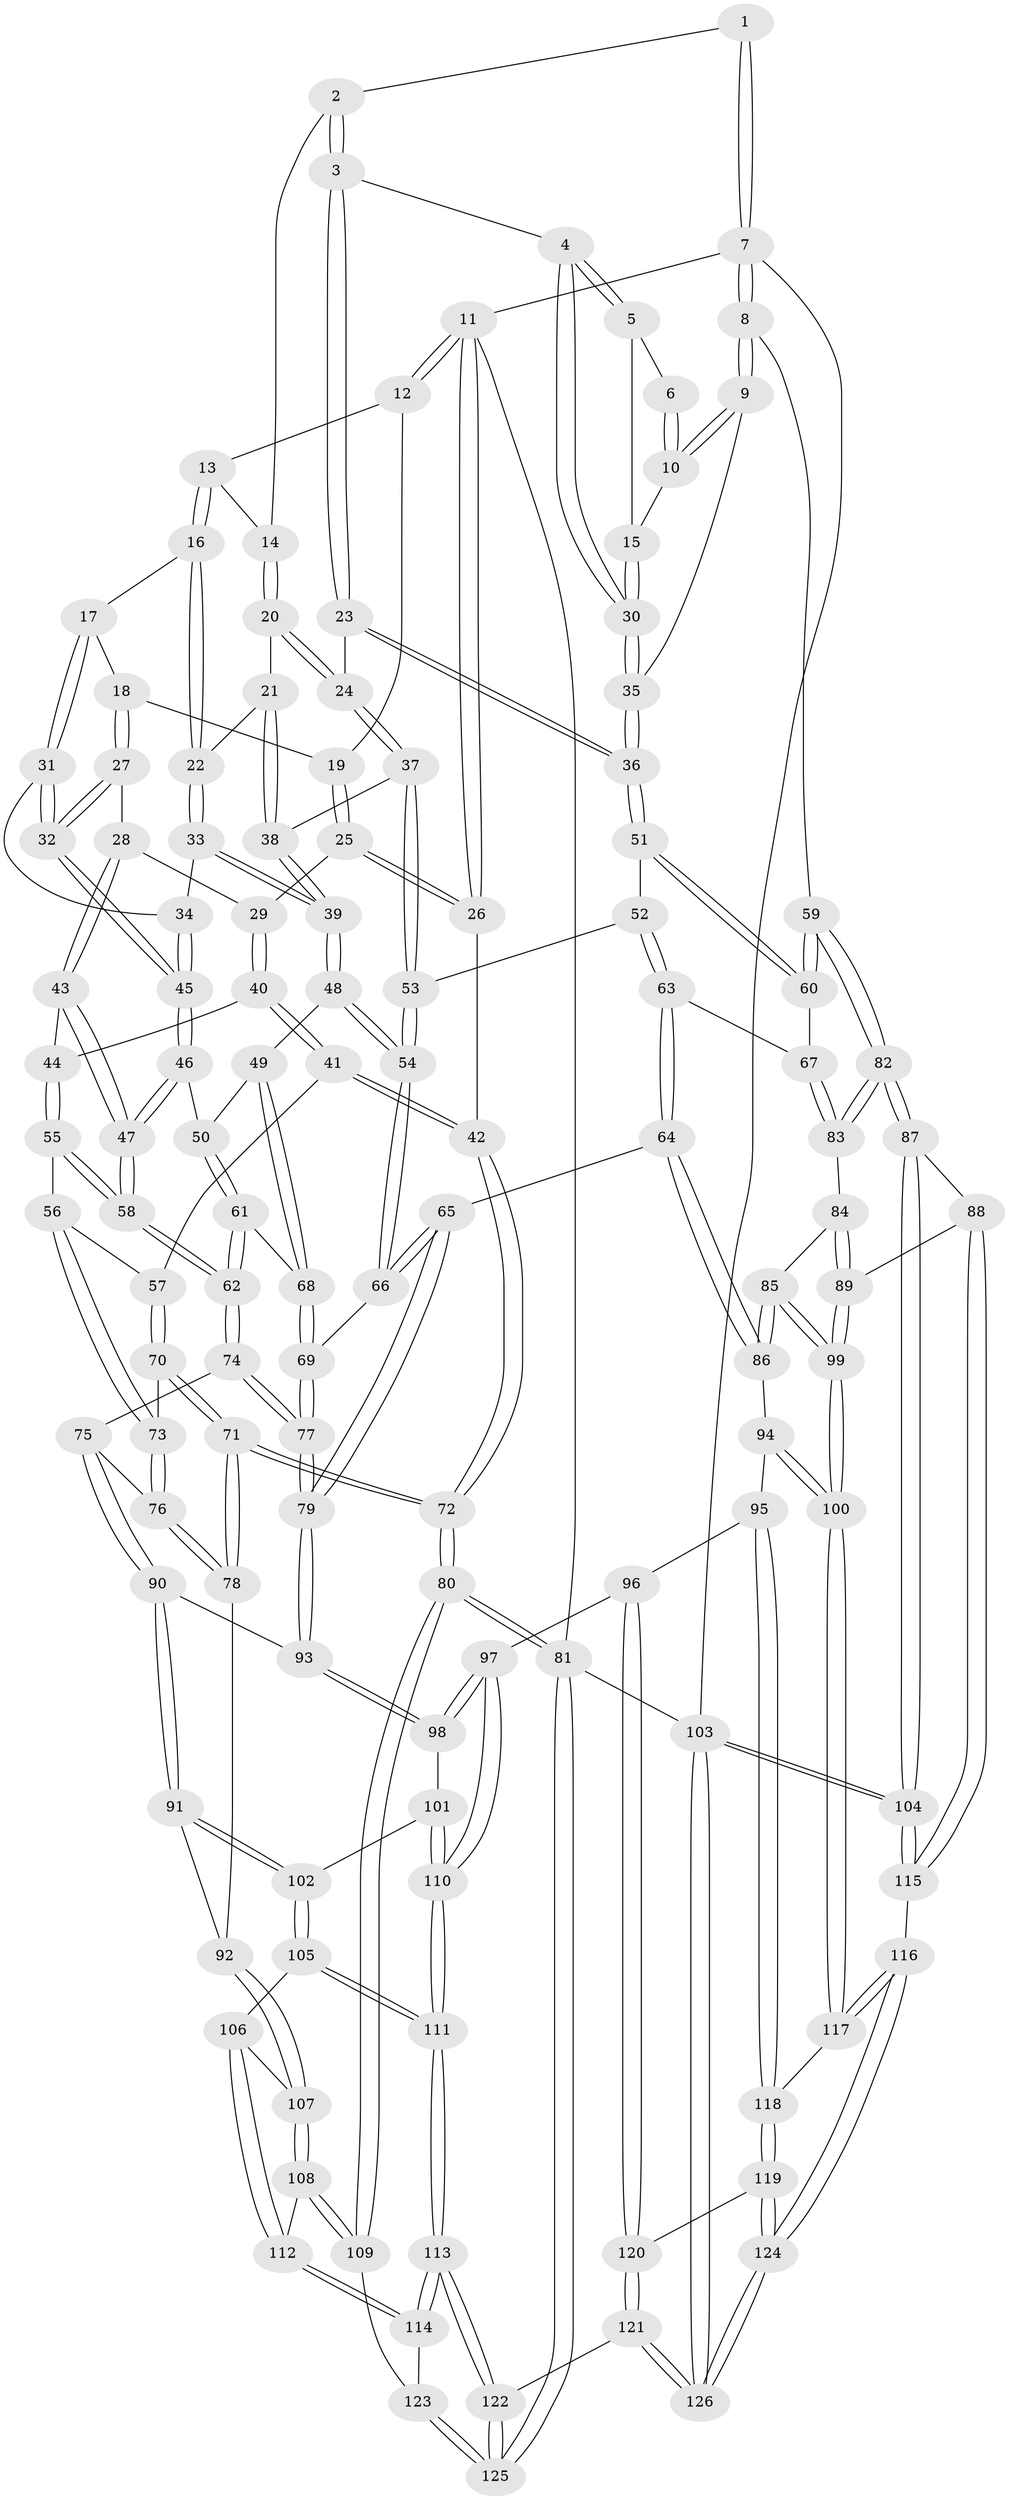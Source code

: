// Generated by graph-tools (version 1.1) at 2025/00/03/09/25 05:00:38]
// undirected, 126 vertices, 312 edges
graph export_dot {
graph [start="1"]
  node [color=gray90,style=filled];
  1 [pos="+0.9130732559092355+0"];
  2 [pos="+0.666724719616705+0"];
  3 [pos="+0.7425240055271072+0.08142213201606267"];
  4 [pos="+0.8249495790463784+0.10387721764525858"];
  5 [pos="+0.8788478249667243+0.017377588908345166"];
  6 [pos="+0.8941550683024514+0"];
  7 [pos="+1+0"];
  8 [pos="+1+0.09309093514235439"];
  9 [pos="+1+0.12916370930898297"];
  10 [pos="+0.954440149533792+0.09916469389198793"];
  11 [pos="+0+0"];
  12 [pos="+0.20621242656566716+0"];
  13 [pos="+0.5580593296916165+0"];
  14 [pos="+0.5715129798870275+0"];
  15 [pos="+0.9308852896298964+0.08937014920395318"];
  16 [pos="+0.45114793578910367+0.057523433766613584"];
  17 [pos="+0.42274825487175083+0.07416613881997573"];
  18 [pos="+0.27683478898752806+0.017138463244860232"];
  19 [pos="+0.2455203722683377+0"];
  20 [pos="+0.5853656311804777+0.05348048596454262"];
  21 [pos="+0.5246377599547419+0.14131140941498166"];
  22 [pos="+0.5096038896077799+0.14713549960061462"];
  23 [pos="+0.7144952621045225+0.12421753416301842"];
  24 [pos="+0.6697452439160364+0.1738216049845251"];
  25 [pos="+0.161337954555198+0.13602560903501978"];
  26 [pos="+0+0.11368290699161143"];
  27 [pos="+0.3142981321974187+0.15974394595538072"];
  28 [pos="+0.27886943208430237+0.17136313808314707"];
  29 [pos="+0.17355942541899488+0.1518685168157469"];
  30 [pos="+0.836408933180672+0.11869811214589297"];
  31 [pos="+0.42030618398823705+0.07845493402348575"];
  32 [pos="+0.32768197261505394+0.16715333378406608"];
  33 [pos="+0.4910875343369485+0.18403194081631669"];
  34 [pos="+0.4392170792785226+0.19354499947246354"];
  35 [pos="+0.8682846860976927+0.21497400871098665"];
  36 [pos="+0.8620201559997072+0.23228275517127583"];
  37 [pos="+0.6696074653261433+0.17428928365972124"];
  38 [pos="+0.6246981812497326+0.17362449498925273"];
  39 [pos="+0.5232676534136868+0.2327860371084222"];
  40 [pos="+0.1698566433244312+0.231633764377118"];
  41 [pos="+0.10070422065107079+0.27849056594505933"];
  42 [pos="+0+0.13586294413011019"];
  43 [pos="+0.24602866487199615+0.22474212769407545"];
  44 [pos="+0.20771341535399265+0.2495599896307654"];
  45 [pos="+0.3723504205545851+0.22529261767037237"];
  46 [pos="+0.3713470104139506+0.24688527421178136"];
  47 [pos="+0.3040271593954699+0.3085151333741547"];
  48 [pos="+0.5373633044379383+0.28768786956179887"];
  49 [pos="+0.4850633317446316+0.3216108981693148"];
  50 [pos="+0.4046017792094741+0.28252240200197803"];
  51 [pos="+0.8562673432975368+0.2565672862376561"];
  52 [pos="+0.7513536095318586+0.2823749618505489"];
  53 [pos="+0.6899415713234207+0.2673134231462948"];
  54 [pos="+0.6369627584084177+0.3135479072932781"];
  55 [pos="+0.24589622483765378+0.3499984351464505"];
  56 [pos="+0.2061341928248673+0.36316474312757085"];
  57 [pos="+0.12825954444766138+0.32941935361831176"];
  58 [pos="+0.2718423957822361+0.3526963612069046"];
  59 [pos="+1+0.4147485423044932"];
  60 [pos="+0.9437390445625102+0.35323740736792053"];
  61 [pos="+0.38760158558401914+0.3798641456457471"];
  62 [pos="+0.3241512886907462+0.4251470680752506"];
  63 [pos="+0.7855000167641609+0.467738938219555"];
  64 [pos="+0.6941506077594931+0.5127821285439079"];
  65 [pos="+0.6758014709563465+0.49941651155676653"];
  66 [pos="+0.6303396344703578+0.39094059380402807"];
  67 [pos="+0.7980136581357895+0.4678211740204494"];
  68 [pos="+0.47773584391841456+0.3832466936329305"];
  69 [pos="+0.490641590968125+0.4208829239256804"];
  70 [pos="+0.07085452188560251+0.4102723421312083"];
  71 [pos="+0+0.5500961879381396"];
  72 [pos="+0+0.5573270382605897"];
  73 [pos="+0.1793667185712522+0.42575933516050246"];
  74 [pos="+0.3279210626184145+0.4474491158173543"];
  75 [pos="+0.2418635876608883+0.538465059519006"];
  76 [pos="+0.17754794595805842+0.5137045280515277"];
  77 [pos="+0.46257380931591124+0.5253351646364783"];
  78 [pos="+0.02159228352629861+0.5550582296650709"];
  79 [pos="+0.46350023336073215+0.5275240017079549"];
  80 [pos="+0+0.6254976070815966"];
  81 [pos="+0+1"];
  82 [pos="+1+0.5365207182308401"];
  83 [pos="+0.8631385600844623+0.527711460443185"];
  84 [pos="+0.8628347656318167+0.5301277689762441"];
  85 [pos="+0.7953327833019338+0.6584033976567424"];
  86 [pos="+0.6949450660103169+0.541014619697769"];
  87 [pos="+1+0.6175483304673118"];
  88 [pos="+0.9588324623118727+0.6834409189392759"];
  89 [pos="+0.9022571362611603+0.6800496242573474"];
  90 [pos="+0.2615377117373038+0.5925713393715271"];
  91 [pos="+0.26007740836820176+0.6121578725442862"];
  92 [pos="+0.16257036661968868+0.6543238556535836"];
  93 [pos="+0.4581392844842129+0.5633230885791312"];
  94 [pos="+0.6582268848545227+0.5964684027726109"];
  95 [pos="+0.5642537593943725+0.723071307905116"];
  96 [pos="+0.5612764551986952+0.723362878421997"];
  97 [pos="+0.5172332145594271+0.719127839764478"];
  98 [pos="+0.46999043574758226+0.6311664185016729"];
  99 [pos="+0.8126721506161427+0.6955991319071739"];
  100 [pos="+0.7679361587983263+0.76725459296909"];
  101 [pos="+0.3012081817236368+0.6668221342201726"];
  102 [pos="+0.279563887548253+0.655724560685298"];
  103 [pos="+1+1"];
  104 [pos="+1+0.8073090159256361"];
  105 [pos="+0.23351505717177548+0.7320303652872522"];
  106 [pos="+0.21755273143698908+0.7381628358129527"];
  107 [pos="+0.16081552110231087+0.68089661054554"];
  108 [pos="+0.09162282334471183+0.7486494190891574"];
  109 [pos="+0+0.6340834212201834"];
  110 [pos="+0.40101577966313584+0.8392402882142366"];
  111 [pos="+0.38648415867888114+0.8674991328677781"];
  112 [pos="+0.1544444520573888+0.8179981893527154"];
  113 [pos="+0.3394004900946279+1"];
  114 [pos="+0.15765950779754626+0.8381897709907468"];
  115 [pos="+0.8999684396453191+0.85407975480388"];
  116 [pos="+0.8948072022926493+0.8575222564465872"];
  117 [pos="+0.7613345503551876+0.7787490270132229"];
  118 [pos="+0.7232401398267635+0.7996236773912384"];
  119 [pos="+0.7190831011960437+0.8316006323834328"];
  120 [pos="+0.5913815286005243+0.9862144640194815"];
  121 [pos="+0.5289764828114085+1"];
  122 [pos="+0.34456530689422266+1"];
  123 [pos="+0.06396025908569405+0.8725836039263902"];
  124 [pos="+0.8866746920536166+1"];
  125 [pos="+0+1"];
  126 [pos="+0.921050586784133+1"];
  1 -- 2;
  1 -- 7;
  1 -- 7;
  2 -- 3;
  2 -- 3;
  2 -- 14;
  3 -- 4;
  3 -- 23;
  3 -- 23;
  4 -- 5;
  4 -- 5;
  4 -- 30;
  4 -- 30;
  5 -- 6;
  5 -- 15;
  6 -- 10;
  6 -- 10;
  7 -- 8;
  7 -- 8;
  7 -- 11;
  7 -- 103;
  8 -- 9;
  8 -- 9;
  8 -- 59;
  9 -- 10;
  9 -- 10;
  9 -- 35;
  10 -- 15;
  11 -- 12;
  11 -- 12;
  11 -- 26;
  11 -- 26;
  11 -- 81;
  12 -- 13;
  12 -- 19;
  13 -- 14;
  13 -- 16;
  13 -- 16;
  14 -- 20;
  14 -- 20;
  15 -- 30;
  15 -- 30;
  16 -- 17;
  16 -- 22;
  16 -- 22;
  17 -- 18;
  17 -- 31;
  17 -- 31;
  18 -- 19;
  18 -- 27;
  18 -- 27;
  19 -- 25;
  19 -- 25;
  20 -- 21;
  20 -- 24;
  20 -- 24;
  21 -- 22;
  21 -- 38;
  21 -- 38;
  22 -- 33;
  22 -- 33;
  23 -- 24;
  23 -- 36;
  23 -- 36;
  24 -- 37;
  24 -- 37;
  25 -- 26;
  25 -- 26;
  25 -- 29;
  26 -- 42;
  27 -- 28;
  27 -- 32;
  27 -- 32;
  28 -- 29;
  28 -- 43;
  28 -- 43;
  29 -- 40;
  29 -- 40;
  30 -- 35;
  30 -- 35;
  31 -- 32;
  31 -- 32;
  31 -- 34;
  32 -- 45;
  32 -- 45;
  33 -- 34;
  33 -- 39;
  33 -- 39;
  34 -- 45;
  34 -- 45;
  35 -- 36;
  35 -- 36;
  36 -- 51;
  36 -- 51;
  37 -- 38;
  37 -- 53;
  37 -- 53;
  38 -- 39;
  38 -- 39;
  39 -- 48;
  39 -- 48;
  40 -- 41;
  40 -- 41;
  40 -- 44;
  41 -- 42;
  41 -- 42;
  41 -- 57;
  42 -- 72;
  42 -- 72;
  43 -- 44;
  43 -- 47;
  43 -- 47;
  44 -- 55;
  44 -- 55;
  45 -- 46;
  45 -- 46;
  46 -- 47;
  46 -- 47;
  46 -- 50;
  47 -- 58;
  47 -- 58;
  48 -- 49;
  48 -- 54;
  48 -- 54;
  49 -- 50;
  49 -- 68;
  49 -- 68;
  50 -- 61;
  50 -- 61;
  51 -- 52;
  51 -- 60;
  51 -- 60;
  52 -- 53;
  52 -- 63;
  52 -- 63;
  53 -- 54;
  53 -- 54;
  54 -- 66;
  54 -- 66;
  55 -- 56;
  55 -- 58;
  55 -- 58;
  56 -- 57;
  56 -- 73;
  56 -- 73;
  57 -- 70;
  57 -- 70;
  58 -- 62;
  58 -- 62;
  59 -- 60;
  59 -- 60;
  59 -- 82;
  59 -- 82;
  60 -- 67;
  61 -- 62;
  61 -- 62;
  61 -- 68;
  62 -- 74;
  62 -- 74;
  63 -- 64;
  63 -- 64;
  63 -- 67;
  64 -- 65;
  64 -- 86;
  64 -- 86;
  65 -- 66;
  65 -- 66;
  65 -- 79;
  65 -- 79;
  66 -- 69;
  67 -- 83;
  67 -- 83;
  68 -- 69;
  68 -- 69;
  69 -- 77;
  69 -- 77;
  70 -- 71;
  70 -- 71;
  70 -- 73;
  71 -- 72;
  71 -- 72;
  71 -- 78;
  71 -- 78;
  72 -- 80;
  72 -- 80;
  73 -- 76;
  73 -- 76;
  74 -- 75;
  74 -- 77;
  74 -- 77;
  75 -- 76;
  75 -- 90;
  75 -- 90;
  76 -- 78;
  76 -- 78;
  77 -- 79;
  77 -- 79;
  78 -- 92;
  79 -- 93;
  79 -- 93;
  80 -- 81;
  80 -- 81;
  80 -- 109;
  80 -- 109;
  81 -- 125;
  81 -- 125;
  81 -- 103;
  82 -- 83;
  82 -- 83;
  82 -- 87;
  82 -- 87;
  83 -- 84;
  84 -- 85;
  84 -- 89;
  84 -- 89;
  85 -- 86;
  85 -- 86;
  85 -- 99;
  85 -- 99;
  86 -- 94;
  87 -- 88;
  87 -- 104;
  87 -- 104;
  88 -- 89;
  88 -- 115;
  88 -- 115;
  89 -- 99;
  89 -- 99;
  90 -- 91;
  90 -- 91;
  90 -- 93;
  91 -- 92;
  91 -- 102;
  91 -- 102;
  92 -- 107;
  92 -- 107;
  93 -- 98;
  93 -- 98;
  94 -- 95;
  94 -- 100;
  94 -- 100;
  95 -- 96;
  95 -- 118;
  95 -- 118;
  96 -- 97;
  96 -- 120;
  96 -- 120;
  97 -- 98;
  97 -- 98;
  97 -- 110;
  97 -- 110;
  98 -- 101;
  99 -- 100;
  99 -- 100;
  100 -- 117;
  100 -- 117;
  101 -- 102;
  101 -- 110;
  101 -- 110;
  102 -- 105;
  102 -- 105;
  103 -- 104;
  103 -- 104;
  103 -- 126;
  103 -- 126;
  104 -- 115;
  104 -- 115;
  105 -- 106;
  105 -- 111;
  105 -- 111;
  106 -- 107;
  106 -- 112;
  106 -- 112;
  107 -- 108;
  107 -- 108;
  108 -- 109;
  108 -- 109;
  108 -- 112;
  109 -- 123;
  110 -- 111;
  110 -- 111;
  111 -- 113;
  111 -- 113;
  112 -- 114;
  112 -- 114;
  113 -- 114;
  113 -- 114;
  113 -- 122;
  113 -- 122;
  114 -- 123;
  115 -- 116;
  116 -- 117;
  116 -- 117;
  116 -- 124;
  116 -- 124;
  117 -- 118;
  118 -- 119;
  118 -- 119;
  119 -- 120;
  119 -- 124;
  119 -- 124;
  120 -- 121;
  120 -- 121;
  121 -- 122;
  121 -- 126;
  121 -- 126;
  122 -- 125;
  122 -- 125;
  123 -- 125;
  123 -- 125;
  124 -- 126;
  124 -- 126;
}
